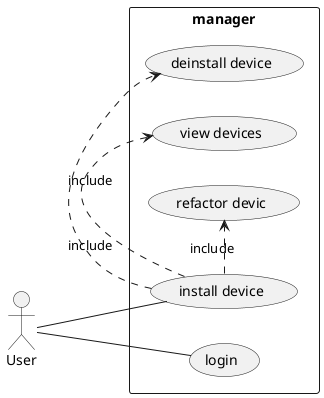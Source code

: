 
@startuml
left to right direction
skinparam packageStyle rectangle
actor User
rectangle manager {
  User -- (install device)
  (install device) .> (deinstall device) : include
  (install device) .> (view devices) : include
  (install device) .> (refactor devic) : include
  User -- (login)
}
@enduml

